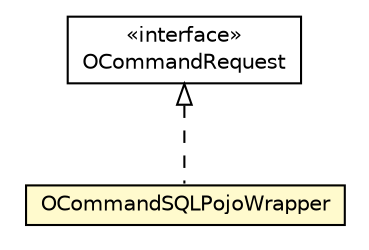 #!/usr/local/bin/dot
#
# Class diagram 
# Generated by UMLGraph version R5_6-24-gf6e263 (http://www.umlgraph.org/)
#

digraph G {
	edge [fontname="Helvetica",fontsize=10,labelfontname="Helvetica",labelfontsize=10];
	node [fontname="Helvetica",fontsize=10,shape=plaintext];
	nodesep=0.25;
	ranksep=0.5;
	// com.orientechnologies.orient.core.command.OCommandRequest
	c1148683 [label=<<table title="com.orientechnologies.orient.core.command.OCommandRequest" border="0" cellborder="1" cellspacing="0" cellpadding="2" port="p" href="../../core/command/OCommandRequest.html">
		<tr><td><table border="0" cellspacing="0" cellpadding="1">
<tr><td align="center" balign="center"> &#171;interface&#187; </td></tr>
<tr><td align="center" balign="center"> OCommandRequest </td></tr>
		</table></td></tr>
		</table>>, URL="../../core/command/OCommandRequest.html", fontname="Helvetica", fontcolor="black", fontsize=10.0];
	// com.orientechnologies.orient.object.db.OCommandSQLPojoWrapper
	c1149679 [label=<<table title="com.orientechnologies.orient.object.db.OCommandSQLPojoWrapper" border="0" cellborder="1" cellspacing="0" cellpadding="2" port="p" bgcolor="lemonChiffon" href="./OCommandSQLPojoWrapper.html">
		<tr><td><table border="0" cellspacing="0" cellpadding="1">
<tr><td align="center" balign="center"> OCommandSQLPojoWrapper </td></tr>
		</table></td></tr>
		</table>>, URL="./OCommandSQLPojoWrapper.html", fontname="Helvetica", fontcolor="black", fontsize=10.0];
	//com.orientechnologies.orient.object.db.OCommandSQLPojoWrapper implements com.orientechnologies.orient.core.command.OCommandRequest
	c1148683:p -> c1149679:p [dir=back,arrowtail=empty,style=dashed];
}

